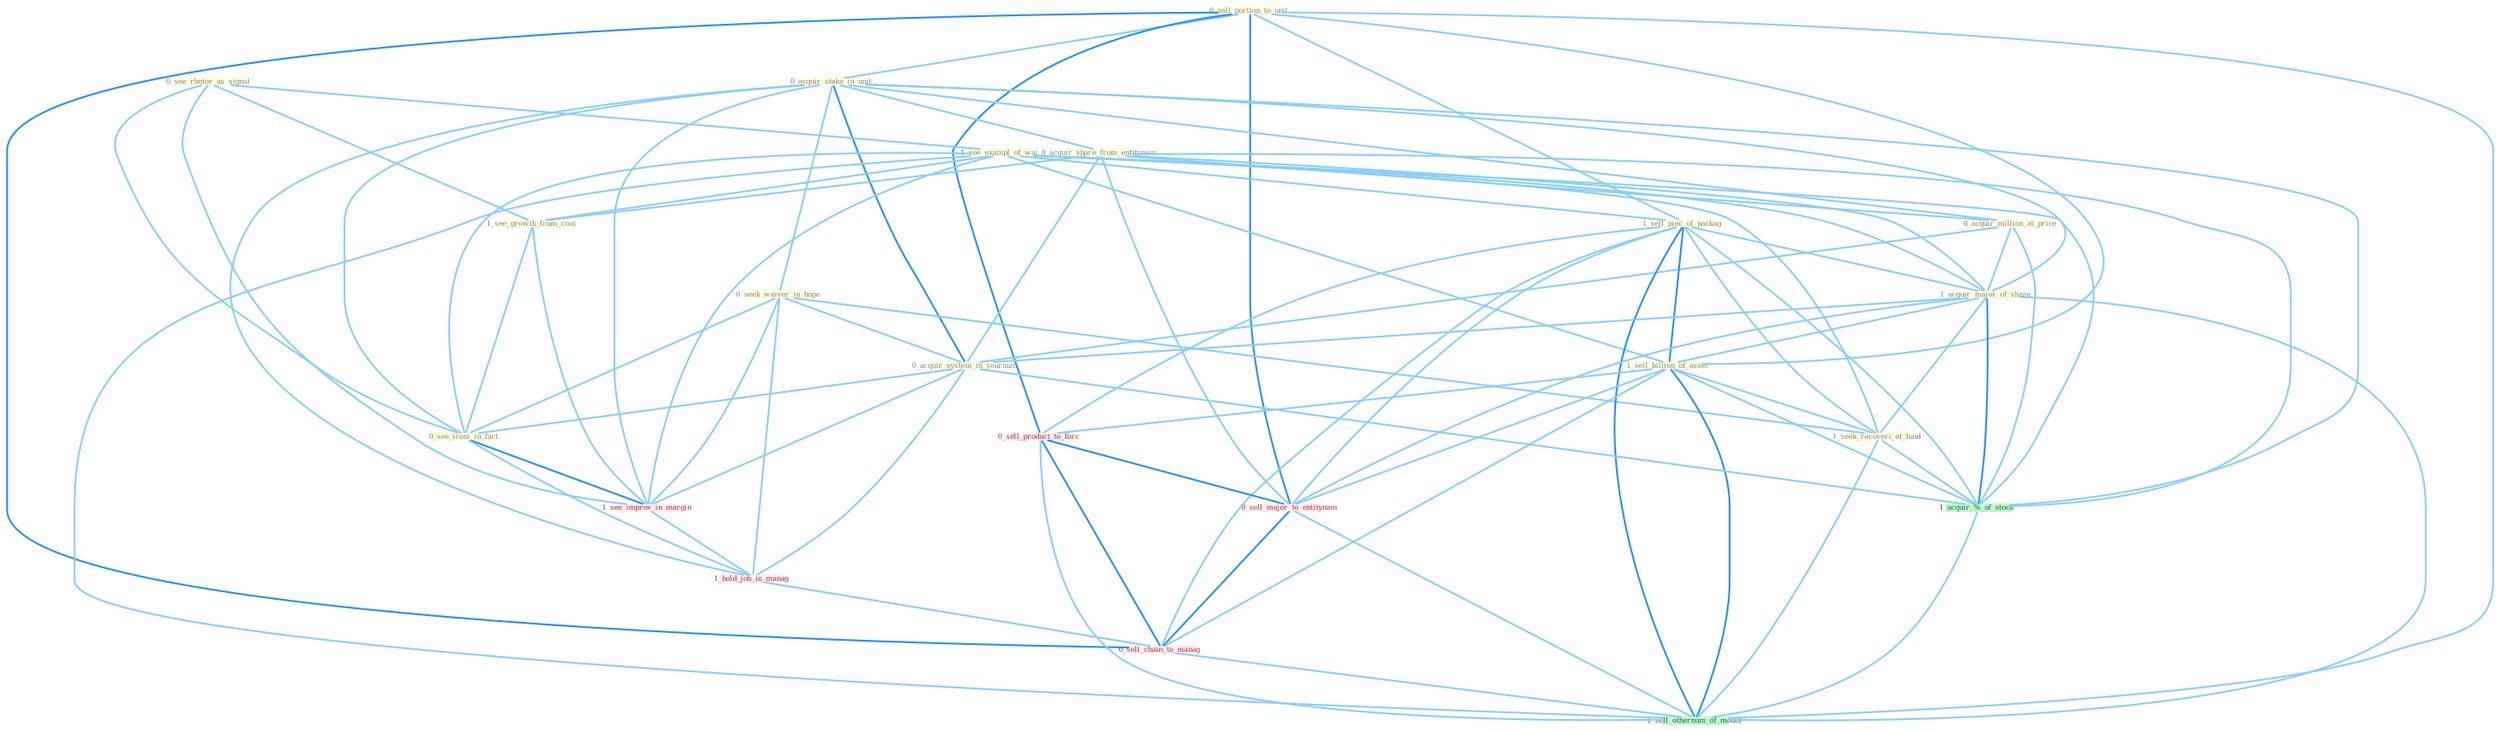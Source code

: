 Graph G{ 
    node
    [shape=polygon,style=filled,width=.5,height=.06,color="#BDFCC9",fixedsize=true,fontsize=4,
    fontcolor="#2f4f4f"];
    {node
    [color="#ffffe0", fontcolor="#8b7d6b"] "0_sell_portion_to_unit " "0_acquir_stake_in_unit " "0_acquir_share_from_entitynam " "0_see_rhetor_as_signal " "1_see_exampl_of_wai " "0_seek_waiver_in_hope " "0_acquir_million_at_price " "1_sell_piec_of_packag " "1_acquir_major_of_share " "1_sell_billion_of_asset " "0_acquir_system_in_yearnum " "1_see_growth_from_coat " "0_see_ironi_in_fact " "1_seek_recoveri_of_fund "}
{node [color="#fff0f5", fontcolor="#b22222"] "1_see_improv_in_margin " "1_hold_job_in_manag " "0_sell_product_to_forc " "0_sell_major_to_entitynam " "0_sell_chain_to_manag "}
edge [color="#B0E2FF"];

	"0_sell_portion_to_unit " -- "0_acquir_stake_in_unit " [w="1", color="#87cefa" ];
	"0_sell_portion_to_unit " -- "1_sell_piec_of_packag " [w="1", color="#87cefa" ];
	"0_sell_portion_to_unit " -- "1_sell_billion_of_asset " [w="1", color="#87cefa" ];
	"0_sell_portion_to_unit " -- "0_sell_product_to_forc " [w="2", color="#1e90ff" , len=0.8];
	"0_sell_portion_to_unit " -- "0_sell_major_to_entitynam " [w="2", color="#1e90ff" , len=0.8];
	"0_sell_portion_to_unit " -- "0_sell_chain_to_manag " [w="2", color="#1e90ff" , len=0.8];
	"0_sell_portion_to_unit " -- "1_sell_othernum_of_model " [w="1", color="#87cefa" ];
	"0_acquir_stake_in_unit " -- "0_acquir_share_from_entitynam " [w="1", color="#87cefa" ];
	"0_acquir_stake_in_unit " -- "0_seek_waiver_in_hope " [w="1", color="#87cefa" ];
	"0_acquir_stake_in_unit " -- "0_acquir_million_at_price " [w="1", color="#87cefa" ];
	"0_acquir_stake_in_unit " -- "1_acquir_major_of_share " [w="1", color="#87cefa" ];
	"0_acquir_stake_in_unit " -- "0_acquir_system_in_yearnum " [w="2", color="#1e90ff" , len=0.8];
	"0_acquir_stake_in_unit " -- "0_see_ironi_in_fact " [w="1", color="#87cefa" ];
	"0_acquir_stake_in_unit " -- "1_see_improv_in_margin " [w="1", color="#87cefa" ];
	"0_acquir_stake_in_unit " -- "1_acquir_%_of_stock " [w="1", color="#87cefa" ];
	"0_acquir_stake_in_unit " -- "1_hold_job_in_manag " [w="1", color="#87cefa" ];
	"0_acquir_share_from_entitynam " -- "0_acquir_million_at_price " [w="1", color="#87cefa" ];
	"0_acquir_share_from_entitynam " -- "1_acquir_major_of_share " [w="1", color="#87cefa" ];
	"0_acquir_share_from_entitynam " -- "0_acquir_system_in_yearnum " [w="1", color="#87cefa" ];
	"0_acquir_share_from_entitynam " -- "1_see_growth_from_coat " [w="1", color="#87cefa" ];
	"0_acquir_share_from_entitynam " -- "1_acquir_%_of_stock " [w="1", color="#87cefa" ];
	"0_acquir_share_from_entitynam " -- "0_sell_major_to_entitynam " [w="1", color="#87cefa" ];
	"0_see_rhetor_as_signal " -- "1_see_exampl_of_wai " [w="1", color="#87cefa" ];
	"0_see_rhetor_as_signal " -- "1_see_growth_from_coat " [w="1", color="#87cefa" ];
	"0_see_rhetor_as_signal " -- "0_see_ironi_in_fact " [w="1", color="#87cefa" ];
	"0_see_rhetor_as_signal " -- "1_see_improv_in_margin " [w="1", color="#87cefa" ];
	"1_see_exampl_of_wai " -- "1_sell_piec_of_packag " [w="1", color="#87cefa" ];
	"1_see_exampl_of_wai " -- "1_acquir_major_of_share " [w="1", color="#87cefa" ];
	"1_see_exampl_of_wai " -- "1_sell_billion_of_asset " [w="1", color="#87cefa" ];
	"1_see_exampl_of_wai " -- "1_see_growth_from_coat " [w="1", color="#87cefa" ];
	"1_see_exampl_of_wai " -- "0_see_ironi_in_fact " [w="1", color="#87cefa" ];
	"1_see_exampl_of_wai " -- "1_seek_recoveri_of_fund " [w="1", color="#87cefa" ];
	"1_see_exampl_of_wai " -- "1_see_improv_in_margin " [w="1", color="#87cefa" ];
	"1_see_exampl_of_wai " -- "1_acquir_%_of_stock " [w="1", color="#87cefa" ];
	"1_see_exampl_of_wai " -- "1_sell_othernum_of_model " [w="1", color="#87cefa" ];
	"0_seek_waiver_in_hope " -- "0_acquir_system_in_yearnum " [w="1", color="#87cefa" ];
	"0_seek_waiver_in_hope " -- "0_see_ironi_in_fact " [w="1", color="#87cefa" ];
	"0_seek_waiver_in_hope " -- "1_seek_recoveri_of_fund " [w="1", color="#87cefa" ];
	"0_seek_waiver_in_hope " -- "1_see_improv_in_margin " [w="1", color="#87cefa" ];
	"0_seek_waiver_in_hope " -- "1_hold_job_in_manag " [w="1", color="#87cefa" ];
	"0_acquir_million_at_price " -- "1_acquir_major_of_share " [w="1", color="#87cefa" ];
	"0_acquir_million_at_price " -- "0_acquir_system_in_yearnum " [w="1", color="#87cefa" ];
	"0_acquir_million_at_price " -- "1_acquir_%_of_stock " [w="1", color="#87cefa" ];
	"1_sell_piec_of_packag " -- "1_acquir_major_of_share " [w="1", color="#87cefa" ];
	"1_sell_piec_of_packag " -- "1_sell_billion_of_asset " [w="2", color="#1e90ff" , len=0.8];
	"1_sell_piec_of_packag " -- "1_seek_recoveri_of_fund " [w="1", color="#87cefa" ];
	"1_sell_piec_of_packag " -- "1_acquir_%_of_stock " [w="1", color="#87cefa" ];
	"1_sell_piec_of_packag " -- "0_sell_product_to_forc " [w="1", color="#87cefa" ];
	"1_sell_piec_of_packag " -- "0_sell_major_to_entitynam " [w="1", color="#87cefa" ];
	"1_sell_piec_of_packag " -- "0_sell_chain_to_manag " [w="1", color="#87cefa" ];
	"1_sell_piec_of_packag " -- "1_sell_othernum_of_model " [w="2", color="#1e90ff" , len=0.8];
	"1_acquir_major_of_share " -- "1_sell_billion_of_asset " [w="1", color="#87cefa" ];
	"1_acquir_major_of_share " -- "0_acquir_system_in_yearnum " [w="1", color="#87cefa" ];
	"1_acquir_major_of_share " -- "1_seek_recoveri_of_fund " [w="1", color="#87cefa" ];
	"1_acquir_major_of_share " -- "1_acquir_%_of_stock " [w="2", color="#1e90ff" , len=0.8];
	"1_acquir_major_of_share " -- "0_sell_major_to_entitynam " [w="1", color="#87cefa" ];
	"1_acquir_major_of_share " -- "1_sell_othernum_of_model " [w="1", color="#87cefa" ];
	"1_sell_billion_of_asset " -- "1_seek_recoveri_of_fund " [w="1", color="#87cefa" ];
	"1_sell_billion_of_asset " -- "1_acquir_%_of_stock " [w="1", color="#87cefa" ];
	"1_sell_billion_of_asset " -- "0_sell_product_to_forc " [w="1", color="#87cefa" ];
	"1_sell_billion_of_asset " -- "0_sell_major_to_entitynam " [w="1", color="#87cefa" ];
	"1_sell_billion_of_asset " -- "0_sell_chain_to_manag " [w="1", color="#87cefa" ];
	"1_sell_billion_of_asset " -- "1_sell_othernum_of_model " [w="2", color="#1e90ff" , len=0.8];
	"0_acquir_system_in_yearnum " -- "0_see_ironi_in_fact " [w="1", color="#87cefa" ];
	"0_acquir_system_in_yearnum " -- "1_see_improv_in_margin " [w="1", color="#87cefa" ];
	"0_acquir_system_in_yearnum " -- "1_acquir_%_of_stock " [w="1", color="#87cefa" ];
	"0_acquir_system_in_yearnum " -- "1_hold_job_in_manag " [w="1", color="#87cefa" ];
	"1_see_growth_from_coat " -- "0_see_ironi_in_fact " [w="1", color="#87cefa" ];
	"1_see_growth_from_coat " -- "1_see_improv_in_margin " [w="1", color="#87cefa" ];
	"0_see_ironi_in_fact " -- "1_see_improv_in_margin " [w="2", color="#1e90ff" , len=0.8];
	"0_see_ironi_in_fact " -- "1_hold_job_in_manag " [w="1", color="#87cefa" ];
	"1_seek_recoveri_of_fund " -- "1_acquir_%_of_stock " [w="1", color="#87cefa" ];
	"1_seek_recoveri_of_fund " -- "1_sell_othernum_of_model " [w="1", color="#87cefa" ];
	"1_see_improv_in_margin " -- "1_hold_job_in_manag " [w="1", color="#87cefa" ];
	"1_acquir_%_of_stock " -- "1_sell_othernum_of_model " [w="1", color="#87cefa" ];
	"1_hold_job_in_manag " -- "0_sell_chain_to_manag " [w="1", color="#87cefa" ];
	"0_sell_product_to_forc " -- "0_sell_major_to_entitynam " [w="2", color="#1e90ff" , len=0.8];
	"0_sell_product_to_forc " -- "0_sell_chain_to_manag " [w="2", color="#1e90ff" , len=0.8];
	"0_sell_product_to_forc " -- "1_sell_othernum_of_model " [w="1", color="#87cefa" ];
	"0_sell_major_to_entitynam " -- "0_sell_chain_to_manag " [w="2", color="#1e90ff" , len=0.8];
	"0_sell_major_to_entitynam " -- "1_sell_othernum_of_model " [w="1", color="#87cefa" ];
	"0_sell_chain_to_manag " -- "1_sell_othernum_of_model " [w="1", color="#87cefa" ];
}